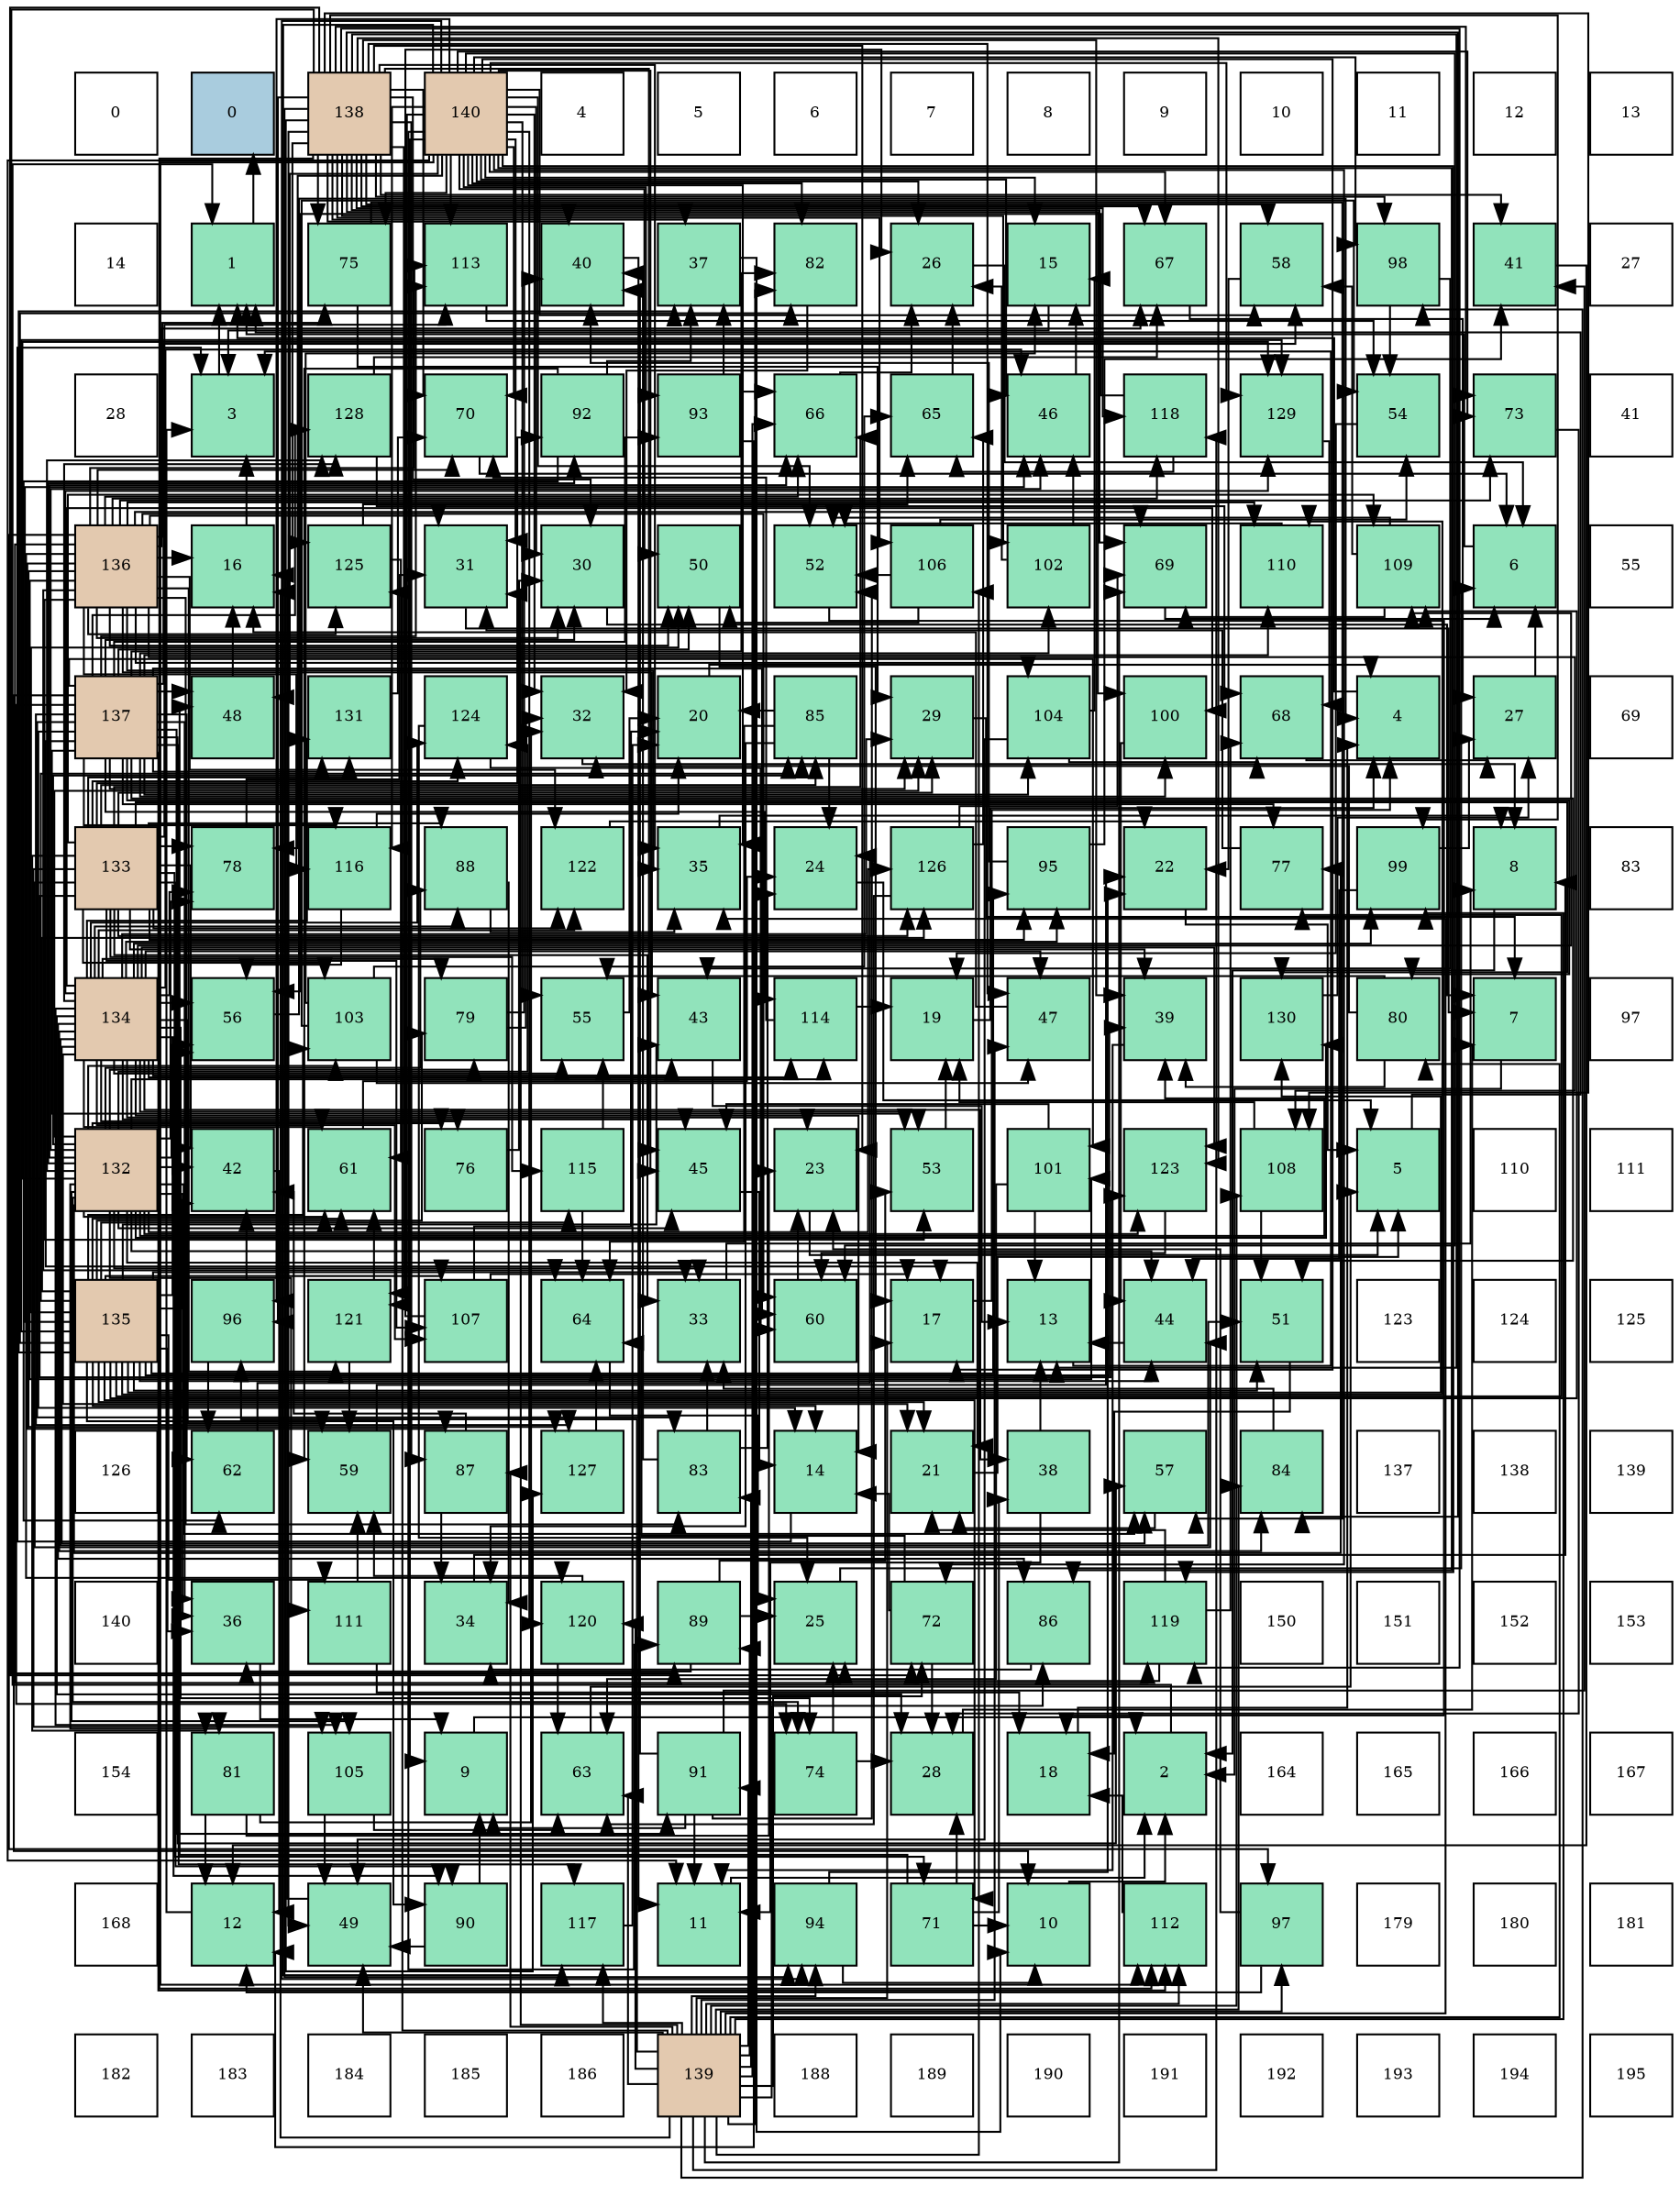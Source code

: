 digraph layout{
 rankdir=TB;
 splines=ortho;
 node [style=filled shape=square fixedsize=true width=0.6];
0[label="0", fontsize=8, fillcolor="#ffffff"];
1[label="0", fontsize=8, fillcolor="#a9ccde"];
2[label="138", fontsize=8, fillcolor="#e3c9af"];
3[label="140", fontsize=8, fillcolor="#e3c9af"];
4[label="4", fontsize=8, fillcolor="#ffffff"];
5[label="5", fontsize=8, fillcolor="#ffffff"];
6[label="6", fontsize=8, fillcolor="#ffffff"];
7[label="7", fontsize=8, fillcolor="#ffffff"];
8[label="8", fontsize=8, fillcolor="#ffffff"];
9[label="9", fontsize=8, fillcolor="#ffffff"];
10[label="10", fontsize=8, fillcolor="#ffffff"];
11[label="11", fontsize=8, fillcolor="#ffffff"];
12[label="12", fontsize=8, fillcolor="#ffffff"];
13[label="13", fontsize=8, fillcolor="#ffffff"];
14[label="14", fontsize=8, fillcolor="#ffffff"];
15[label="1", fontsize=8, fillcolor="#91e3bb"];
16[label="75", fontsize=8, fillcolor="#91e3bb"];
17[label="113", fontsize=8, fillcolor="#91e3bb"];
18[label="40", fontsize=8, fillcolor="#91e3bb"];
19[label="37", fontsize=8, fillcolor="#91e3bb"];
20[label="82", fontsize=8, fillcolor="#91e3bb"];
21[label="26", fontsize=8, fillcolor="#91e3bb"];
22[label="15", fontsize=8, fillcolor="#91e3bb"];
23[label="67", fontsize=8, fillcolor="#91e3bb"];
24[label="58", fontsize=8, fillcolor="#91e3bb"];
25[label="98", fontsize=8, fillcolor="#91e3bb"];
26[label="41", fontsize=8, fillcolor="#91e3bb"];
27[label="27", fontsize=8, fillcolor="#ffffff"];
28[label="28", fontsize=8, fillcolor="#ffffff"];
29[label="3", fontsize=8, fillcolor="#91e3bb"];
30[label="128", fontsize=8, fillcolor="#91e3bb"];
31[label="70", fontsize=8, fillcolor="#91e3bb"];
32[label="92", fontsize=8, fillcolor="#91e3bb"];
33[label="93", fontsize=8, fillcolor="#91e3bb"];
34[label="66", fontsize=8, fillcolor="#91e3bb"];
35[label="65", fontsize=8, fillcolor="#91e3bb"];
36[label="46", fontsize=8, fillcolor="#91e3bb"];
37[label="118", fontsize=8, fillcolor="#91e3bb"];
38[label="129", fontsize=8, fillcolor="#91e3bb"];
39[label="54", fontsize=8, fillcolor="#91e3bb"];
40[label="73", fontsize=8, fillcolor="#91e3bb"];
41[label="41", fontsize=8, fillcolor="#ffffff"];
42[label="136", fontsize=8, fillcolor="#e3c9af"];
43[label="16", fontsize=8, fillcolor="#91e3bb"];
44[label="125", fontsize=8, fillcolor="#91e3bb"];
45[label="31", fontsize=8, fillcolor="#91e3bb"];
46[label="30", fontsize=8, fillcolor="#91e3bb"];
47[label="50", fontsize=8, fillcolor="#91e3bb"];
48[label="52", fontsize=8, fillcolor="#91e3bb"];
49[label="106", fontsize=8, fillcolor="#91e3bb"];
50[label="102", fontsize=8, fillcolor="#91e3bb"];
51[label="69", fontsize=8, fillcolor="#91e3bb"];
52[label="110", fontsize=8, fillcolor="#91e3bb"];
53[label="109", fontsize=8, fillcolor="#91e3bb"];
54[label="6", fontsize=8, fillcolor="#91e3bb"];
55[label="55", fontsize=8, fillcolor="#ffffff"];
56[label="137", fontsize=8, fillcolor="#e3c9af"];
57[label="48", fontsize=8, fillcolor="#91e3bb"];
58[label="131", fontsize=8, fillcolor="#91e3bb"];
59[label="124", fontsize=8, fillcolor="#91e3bb"];
60[label="32", fontsize=8, fillcolor="#91e3bb"];
61[label="20", fontsize=8, fillcolor="#91e3bb"];
62[label="85", fontsize=8, fillcolor="#91e3bb"];
63[label="29", fontsize=8, fillcolor="#91e3bb"];
64[label="104", fontsize=8, fillcolor="#91e3bb"];
65[label="100", fontsize=8, fillcolor="#91e3bb"];
66[label="68", fontsize=8, fillcolor="#91e3bb"];
67[label="4", fontsize=8, fillcolor="#91e3bb"];
68[label="27", fontsize=8, fillcolor="#91e3bb"];
69[label="69", fontsize=8, fillcolor="#ffffff"];
70[label="133", fontsize=8, fillcolor="#e3c9af"];
71[label="78", fontsize=8, fillcolor="#91e3bb"];
72[label="116", fontsize=8, fillcolor="#91e3bb"];
73[label="88", fontsize=8, fillcolor="#91e3bb"];
74[label="122", fontsize=8, fillcolor="#91e3bb"];
75[label="35", fontsize=8, fillcolor="#91e3bb"];
76[label="24", fontsize=8, fillcolor="#91e3bb"];
77[label="126", fontsize=8, fillcolor="#91e3bb"];
78[label="95", fontsize=8, fillcolor="#91e3bb"];
79[label="22", fontsize=8, fillcolor="#91e3bb"];
80[label="77", fontsize=8, fillcolor="#91e3bb"];
81[label="99", fontsize=8, fillcolor="#91e3bb"];
82[label="8", fontsize=8, fillcolor="#91e3bb"];
83[label="83", fontsize=8, fillcolor="#ffffff"];
84[label="134", fontsize=8, fillcolor="#e3c9af"];
85[label="56", fontsize=8, fillcolor="#91e3bb"];
86[label="103", fontsize=8, fillcolor="#91e3bb"];
87[label="79", fontsize=8, fillcolor="#91e3bb"];
88[label="55", fontsize=8, fillcolor="#91e3bb"];
89[label="43", fontsize=8, fillcolor="#91e3bb"];
90[label="114", fontsize=8, fillcolor="#91e3bb"];
91[label="19", fontsize=8, fillcolor="#91e3bb"];
92[label="47", fontsize=8, fillcolor="#91e3bb"];
93[label="39", fontsize=8, fillcolor="#91e3bb"];
94[label="130", fontsize=8, fillcolor="#91e3bb"];
95[label="80", fontsize=8, fillcolor="#91e3bb"];
96[label="7", fontsize=8, fillcolor="#91e3bb"];
97[label="97", fontsize=8, fillcolor="#ffffff"];
98[label="132", fontsize=8, fillcolor="#e3c9af"];
99[label="42", fontsize=8, fillcolor="#91e3bb"];
100[label="61", fontsize=8, fillcolor="#91e3bb"];
101[label="76", fontsize=8, fillcolor="#91e3bb"];
102[label="115", fontsize=8, fillcolor="#91e3bb"];
103[label="45", fontsize=8, fillcolor="#91e3bb"];
104[label="23", fontsize=8, fillcolor="#91e3bb"];
105[label="53", fontsize=8, fillcolor="#91e3bb"];
106[label="101", fontsize=8, fillcolor="#91e3bb"];
107[label="123", fontsize=8, fillcolor="#91e3bb"];
108[label="108", fontsize=8, fillcolor="#91e3bb"];
109[label="5", fontsize=8, fillcolor="#91e3bb"];
110[label="110", fontsize=8, fillcolor="#ffffff"];
111[label="111", fontsize=8, fillcolor="#ffffff"];
112[label="135", fontsize=8, fillcolor="#e3c9af"];
113[label="96", fontsize=8, fillcolor="#91e3bb"];
114[label="121", fontsize=8, fillcolor="#91e3bb"];
115[label="107", fontsize=8, fillcolor="#91e3bb"];
116[label="64", fontsize=8, fillcolor="#91e3bb"];
117[label="33", fontsize=8, fillcolor="#91e3bb"];
118[label="60", fontsize=8, fillcolor="#91e3bb"];
119[label="17", fontsize=8, fillcolor="#91e3bb"];
120[label="13", fontsize=8, fillcolor="#91e3bb"];
121[label="44", fontsize=8, fillcolor="#91e3bb"];
122[label="51", fontsize=8, fillcolor="#91e3bb"];
123[label="123", fontsize=8, fillcolor="#ffffff"];
124[label="124", fontsize=8, fillcolor="#ffffff"];
125[label="125", fontsize=8, fillcolor="#ffffff"];
126[label="126", fontsize=8, fillcolor="#ffffff"];
127[label="62", fontsize=8, fillcolor="#91e3bb"];
128[label="59", fontsize=8, fillcolor="#91e3bb"];
129[label="87", fontsize=8, fillcolor="#91e3bb"];
130[label="127", fontsize=8, fillcolor="#91e3bb"];
131[label="83", fontsize=8, fillcolor="#91e3bb"];
132[label="14", fontsize=8, fillcolor="#91e3bb"];
133[label="21", fontsize=8, fillcolor="#91e3bb"];
134[label="38", fontsize=8, fillcolor="#91e3bb"];
135[label="57", fontsize=8, fillcolor="#91e3bb"];
136[label="84", fontsize=8, fillcolor="#91e3bb"];
137[label="137", fontsize=8, fillcolor="#ffffff"];
138[label="138", fontsize=8, fillcolor="#ffffff"];
139[label="139", fontsize=8, fillcolor="#ffffff"];
140[label="140", fontsize=8, fillcolor="#ffffff"];
141[label="36", fontsize=8, fillcolor="#91e3bb"];
142[label="111", fontsize=8, fillcolor="#91e3bb"];
143[label="34", fontsize=8, fillcolor="#91e3bb"];
144[label="120", fontsize=8, fillcolor="#91e3bb"];
145[label="89", fontsize=8, fillcolor="#91e3bb"];
146[label="25", fontsize=8, fillcolor="#91e3bb"];
147[label="72", fontsize=8, fillcolor="#91e3bb"];
148[label="86", fontsize=8, fillcolor="#91e3bb"];
149[label="119", fontsize=8, fillcolor="#91e3bb"];
150[label="150", fontsize=8, fillcolor="#ffffff"];
151[label="151", fontsize=8, fillcolor="#ffffff"];
152[label="152", fontsize=8, fillcolor="#ffffff"];
153[label="153", fontsize=8, fillcolor="#ffffff"];
154[label="154", fontsize=8, fillcolor="#ffffff"];
155[label="81", fontsize=8, fillcolor="#91e3bb"];
156[label="105", fontsize=8, fillcolor="#91e3bb"];
157[label="9", fontsize=8, fillcolor="#91e3bb"];
158[label="63", fontsize=8, fillcolor="#91e3bb"];
159[label="91", fontsize=8, fillcolor="#91e3bb"];
160[label="74", fontsize=8, fillcolor="#91e3bb"];
161[label="28", fontsize=8, fillcolor="#91e3bb"];
162[label="18", fontsize=8, fillcolor="#91e3bb"];
163[label="2", fontsize=8, fillcolor="#91e3bb"];
164[label="164", fontsize=8, fillcolor="#ffffff"];
165[label="165", fontsize=8, fillcolor="#ffffff"];
166[label="166", fontsize=8, fillcolor="#ffffff"];
167[label="167", fontsize=8, fillcolor="#ffffff"];
168[label="168", fontsize=8, fillcolor="#ffffff"];
169[label="12", fontsize=8, fillcolor="#91e3bb"];
170[label="49", fontsize=8, fillcolor="#91e3bb"];
171[label="90", fontsize=8, fillcolor="#91e3bb"];
172[label="117", fontsize=8, fillcolor="#91e3bb"];
173[label="11", fontsize=8, fillcolor="#91e3bb"];
174[label="94", fontsize=8, fillcolor="#91e3bb"];
175[label="71", fontsize=8, fillcolor="#91e3bb"];
176[label="10", fontsize=8, fillcolor="#91e3bb"];
177[label="112", fontsize=8, fillcolor="#91e3bb"];
178[label="97", fontsize=8, fillcolor="#91e3bb"];
179[label="179", fontsize=8, fillcolor="#ffffff"];
180[label="180", fontsize=8, fillcolor="#ffffff"];
181[label="181", fontsize=8, fillcolor="#ffffff"];
182[label="182", fontsize=8, fillcolor="#ffffff"];
183[label="183", fontsize=8, fillcolor="#ffffff"];
184[label="184", fontsize=8, fillcolor="#ffffff"];
185[label="185", fontsize=8, fillcolor="#ffffff"];
186[label="186", fontsize=8, fillcolor="#ffffff"];
187[label="139", fontsize=8, fillcolor="#e3c9af"];
188[label="188", fontsize=8, fillcolor="#ffffff"];
189[label="189", fontsize=8, fillcolor="#ffffff"];
190[label="190", fontsize=8, fillcolor="#ffffff"];
191[label="191", fontsize=8, fillcolor="#ffffff"];
192[label="192", fontsize=8, fillcolor="#ffffff"];
193[label="193", fontsize=8, fillcolor="#ffffff"];
194[label="194", fontsize=8, fillcolor="#ffffff"];
195[label="195", fontsize=8, fillcolor="#ffffff"];
edge [constraint=false, style=vis];15 -> 1;
163 -> 15;
29 -> 15;
67 -> 15;
109 -> 15;
54 -> 15;
96 -> 163;
82 -> 163;
157 -> 163;
176 -> 163;
173 -> 163;
169 -> 29;
120 -> 29;
132 -> 29;
22 -> 29;
43 -> 29;
119 -> 67;
162 -> 67;
91 -> 67;
61 -> 67;
133 -> 109;
79 -> 109;
104 -> 109;
76 -> 109;
146 -> 54;
21 -> 54;
68 -> 54;
161 -> 96;
63 -> 96;
46 -> 96;
45 -> 96;
60 -> 82;
117 -> 82;
143 -> 82;
75 -> 82;
141 -> 157;
19 -> 176;
134 -> 173;
134 -> 120;
93 -> 173;
18 -> 173;
26 -> 169;
99 -> 169;
89 -> 120;
121 -> 120;
103 -> 132;
36 -> 22;
92 -> 43;
57 -> 43;
170 -> 43;
47 -> 119;
122 -> 162;
48 -> 162;
105 -> 91;
39 -> 91;
88 -> 61;
85 -> 67;
135 -> 133;
24 -> 79;
128 -> 79;
118 -> 104;
100 -> 76;
127 -> 76;
158 -> 109;
116 -> 146;
35 -> 21;
34 -> 21;
23 -> 68;
66 -> 68;
51 -> 54;
31 -> 54;
175 -> 176;
175 -> 161;
175 -> 134;
175 -> 57;
147 -> 132;
147 -> 161;
147 -> 116;
40 -> 161;
160 -> 146;
160 -> 161;
16 -> 63;
16 -> 135;
101 -> 46;
80 -> 45;
71 -> 45;
87 -> 60;
87 -> 18;
95 -> 60;
95 -> 93;
95 -> 88;
155 -> 169;
155 -> 104;
155 -> 60;
20 -> 60;
131 -> 76;
131 -> 117;
131 -> 18;
136 -> 117;
62 -> 61;
62 -> 76;
62 -> 143;
62 -> 116;
148 -> 143;
129 -> 143;
129 -> 99;
73 -> 143;
73 -> 75;
145 -> 146;
145 -> 141;
145 -> 105;
171 -> 157;
171 -> 170;
159 -> 157;
159 -> 173;
159 -> 18;
159 -> 26;
159 -> 48;
32 -> 19;
32 -> 128;
32 -> 127;
33 -> 169;
33 -> 19;
33 -> 34;
174 -> 176;
174 -> 79;
78 -> 18;
78 -> 26;
113 -> 99;
113 -> 127;
178 -> 169;
178 -> 104;
25 -> 89;
25 -> 39;
81 -> 68;
81 -> 121;
65 -> 121;
106 -> 120;
106 -> 103;
106 -> 158;
50 -> 21;
50 -> 36;
86 -> 22;
86 -> 92;
86 -> 39;
86 -> 35;
64 -> 22;
64 -> 170;
64 -> 66;
156 -> 170;
156 -> 158;
49 -> 47;
49 -> 48;
49 -> 39;
115 -> 119;
115 -> 61;
115 -> 21;
108 -> 91;
108 -> 122;
53 -> 48;
53 -> 24;
53 -> 51;
52 -> 48;
142 -> 162;
142 -> 128;
177 -> 162;
17 -> 39;
90 -> 91;
90 -> 31;
102 -> 88;
102 -> 116;
72 -> 61;
72 -> 85;
172 -> 61;
37 -> 85;
37 -> 35;
149 -> 133;
149 -> 146;
149 -> 66;
144 -> 128;
144 -> 158;
114 -> 128;
114 -> 100;
74 -> 79;
107 -> 118;
59 -> 146;
59 -> 118;
44 -> 100;
44 -> 35;
77 -> 158;
77 -> 35;
77 -> 51;
130 -> 116;
30 -> 23;
30 -> 66;
38 -> 66;
94 -> 68;
58 -> 31;
98 -> 133;
98 -> 63;
98 -> 117;
98 -> 141;
98 -> 93;
98 -> 99;
98 -> 121;
98 -> 103;
98 -> 36;
98 -> 85;
98 -> 135;
98 -> 100;
98 -> 34;
98 -> 160;
98 -> 101;
98 -> 80;
98 -> 71;
98 -> 87;
98 -> 155;
98 -> 62;
98 -> 73;
98 -> 32;
98 -> 86;
98 -> 156;
98 -> 142;
98 -> 90;
98 -> 107;
98 -> 59;
98 -> 77;
98 -> 30;
98 -> 38;
98 -> 94;
70 -> 63;
70 -> 117;
70 -> 93;
70 -> 99;
70 -> 121;
70 -> 34;
70 -> 175;
70 -> 71;
70 -> 155;
70 -> 62;
70 -> 73;
70 -> 171;
70 -> 32;
70 -> 78;
70 -> 86;
70 -> 156;
70 -> 115;
70 -> 53;
70 -> 17;
70 -> 102;
70 -> 74;
70 -> 107;
70 -> 59;
70 -> 77;
70 -> 94;
70 -> 58;
84 -> 132;
84 -> 133;
84 -> 104;
84 -> 161;
84 -> 63;
84 -> 134;
84 -> 89;
84 -> 103;
84 -> 36;
84 -> 92;
84 -> 122;
84 -> 105;
84 -> 88;
84 -> 85;
84 -> 135;
84 -> 128;
84 -> 100;
84 -> 160;
84 -> 101;
84 -> 71;
84 -> 87;
84 -> 136;
84 -> 148;
84 -> 73;
84 -> 171;
84 -> 78;
84 -> 81;
84 -> 65;
84 -> 156;
84 -> 115;
84 -> 53;
84 -> 90;
84 -> 74;
84 -> 107;
84 -> 59;
84 -> 30;
84 -> 38;
84 -> 58;
112 -> 132;
112 -> 133;
112 -> 117;
112 -> 141;
112 -> 19;
112 -> 93;
112 -> 99;
112 -> 89;
112 -> 121;
112 -> 36;
112 -> 47;
112 -> 122;
112 -> 85;
112 -> 100;
112 -> 175;
112 -> 80;
112 -> 87;
112 -> 20;
112 -> 62;
112 -> 171;
112 -> 78;
112 -> 86;
112 -> 115;
112 -> 53;
112 -> 52;
112 -> 142;
112 -> 102;
112 -> 77;
112 -> 38;
112 -> 94;
42 -> 43;
42 -> 46;
42 -> 45;
42 -> 75;
42 -> 89;
42 -> 47;
42 -> 105;
42 -> 118;
42 -> 116;
42 -> 34;
42 -> 23;
42 -> 51;
42 -> 31;
42 -> 40;
42 -> 16;
42 -> 131;
42 -> 129;
42 -> 178;
42 -> 106;
42 -> 64;
42 -> 108;
42 -> 52;
42 -> 17;
42 -> 72;
42 -> 37;
42 -> 149;
42 -> 144;
42 -> 114;
42 -> 74;
42 -> 44;
42 -> 130;
56 -> 176;
56 -> 132;
56 -> 119;
56 -> 63;
56 -> 46;
56 -> 141;
56 -> 57;
56 -> 47;
56 -> 122;
56 -> 105;
56 -> 135;
56 -> 24;
56 -> 118;
56 -> 127;
56 -> 160;
56 -> 80;
56 -> 95;
56 -> 20;
56 -> 131;
56 -> 159;
56 -> 33;
56 -> 65;
56 -> 106;
56 -> 50;
56 -> 64;
56 -> 52;
56 -> 177;
56 -> 17;
56 -> 90;
56 -> 72;
56 -> 172;
56 -> 130;
56 -> 30;
56 -> 58;
2 -> 120;
2 -> 104;
2 -> 46;
2 -> 75;
2 -> 19;
2 -> 93;
2 -> 18;
2 -> 26;
2 -> 103;
2 -> 92;
2 -> 170;
2 -> 24;
2 -> 23;
2 -> 51;
2 -> 31;
2 -> 147;
2 -> 40;
2 -> 16;
2 -> 136;
2 -> 129;
2 -> 145;
2 -> 174;
2 -> 113;
2 -> 25;
2 -> 81;
2 -> 65;
2 -> 50;
2 -> 49;
2 -> 108;
2 -> 177;
2 -> 37;
2 -> 149;
2 -> 114;
2 -> 107;
2 -> 44;
2 -> 130;
187 -> 43;
187 -> 119;
187 -> 45;
187 -> 75;
187 -> 92;
187 -> 170;
187 -> 158;
187 -> 34;
187 -> 51;
187 -> 147;
187 -> 95;
187 -> 20;
187 -> 131;
187 -> 136;
187 -> 148;
187 -> 129;
187 -> 145;
187 -> 159;
187 -> 174;
187 -> 113;
187 -> 178;
187 -> 25;
187 -> 81;
187 -> 49;
187 -> 108;
187 -> 177;
187 -> 172;
187 -> 37;
187 -> 144;
187 -> 44;
3 -> 157;
3 -> 173;
3 -> 22;
3 -> 119;
3 -> 21;
3 -> 46;
3 -> 45;
3 -> 60;
3 -> 75;
3 -> 103;
3 -> 36;
3 -> 57;
3 -> 47;
3 -> 48;
3 -> 88;
3 -> 24;
3 -> 118;
3 -> 23;
3 -> 31;
3 -> 147;
3 -> 40;
3 -> 16;
3 -> 71;
3 -> 20;
3 -> 148;
3 -> 145;
3 -> 33;
3 -> 174;
3 -> 113;
3 -> 25;
3 -> 177;
3 -> 17;
3 -> 72;
3 -> 172;
3 -> 149;
3 -> 144;
3 -> 114;
3 -> 38;
edge [constraint=true, style=invis];
0 -> 14 -> 28 -> 42 -> 56 -> 70 -> 84 -> 98 -> 112 -> 126 -> 140 -> 154 -> 168 -> 182;
1 -> 15 -> 29 -> 43 -> 57 -> 71 -> 85 -> 99 -> 113 -> 127 -> 141 -> 155 -> 169 -> 183;
2 -> 16 -> 30 -> 44 -> 58 -> 72 -> 86 -> 100 -> 114 -> 128 -> 142 -> 156 -> 170 -> 184;
3 -> 17 -> 31 -> 45 -> 59 -> 73 -> 87 -> 101 -> 115 -> 129 -> 143 -> 157 -> 171 -> 185;
4 -> 18 -> 32 -> 46 -> 60 -> 74 -> 88 -> 102 -> 116 -> 130 -> 144 -> 158 -> 172 -> 186;
5 -> 19 -> 33 -> 47 -> 61 -> 75 -> 89 -> 103 -> 117 -> 131 -> 145 -> 159 -> 173 -> 187;
6 -> 20 -> 34 -> 48 -> 62 -> 76 -> 90 -> 104 -> 118 -> 132 -> 146 -> 160 -> 174 -> 188;
7 -> 21 -> 35 -> 49 -> 63 -> 77 -> 91 -> 105 -> 119 -> 133 -> 147 -> 161 -> 175 -> 189;
8 -> 22 -> 36 -> 50 -> 64 -> 78 -> 92 -> 106 -> 120 -> 134 -> 148 -> 162 -> 176 -> 190;
9 -> 23 -> 37 -> 51 -> 65 -> 79 -> 93 -> 107 -> 121 -> 135 -> 149 -> 163 -> 177 -> 191;
10 -> 24 -> 38 -> 52 -> 66 -> 80 -> 94 -> 108 -> 122 -> 136 -> 150 -> 164 -> 178 -> 192;
11 -> 25 -> 39 -> 53 -> 67 -> 81 -> 95 -> 109 -> 123 -> 137 -> 151 -> 165 -> 179 -> 193;
12 -> 26 -> 40 -> 54 -> 68 -> 82 -> 96 -> 110 -> 124 -> 138 -> 152 -> 166 -> 180 -> 194;
13 -> 27 -> 41 -> 55 -> 69 -> 83 -> 97 -> 111 -> 125 -> 139 -> 153 -> 167 -> 181 -> 195;
rank = same {0 -> 1 -> 2 -> 3 -> 4 -> 5 -> 6 -> 7 -> 8 -> 9 -> 10 -> 11 -> 12 -> 13};
rank = same {14 -> 15 -> 16 -> 17 -> 18 -> 19 -> 20 -> 21 -> 22 -> 23 -> 24 -> 25 -> 26 -> 27};
rank = same {28 -> 29 -> 30 -> 31 -> 32 -> 33 -> 34 -> 35 -> 36 -> 37 -> 38 -> 39 -> 40 -> 41};
rank = same {42 -> 43 -> 44 -> 45 -> 46 -> 47 -> 48 -> 49 -> 50 -> 51 -> 52 -> 53 -> 54 -> 55};
rank = same {56 -> 57 -> 58 -> 59 -> 60 -> 61 -> 62 -> 63 -> 64 -> 65 -> 66 -> 67 -> 68 -> 69};
rank = same {70 -> 71 -> 72 -> 73 -> 74 -> 75 -> 76 -> 77 -> 78 -> 79 -> 80 -> 81 -> 82 -> 83};
rank = same {84 -> 85 -> 86 -> 87 -> 88 -> 89 -> 90 -> 91 -> 92 -> 93 -> 94 -> 95 -> 96 -> 97};
rank = same {98 -> 99 -> 100 -> 101 -> 102 -> 103 -> 104 -> 105 -> 106 -> 107 -> 108 -> 109 -> 110 -> 111};
rank = same {112 -> 113 -> 114 -> 115 -> 116 -> 117 -> 118 -> 119 -> 120 -> 121 -> 122 -> 123 -> 124 -> 125};
rank = same {126 -> 127 -> 128 -> 129 -> 130 -> 131 -> 132 -> 133 -> 134 -> 135 -> 136 -> 137 -> 138 -> 139};
rank = same {140 -> 141 -> 142 -> 143 -> 144 -> 145 -> 146 -> 147 -> 148 -> 149 -> 150 -> 151 -> 152 -> 153};
rank = same {154 -> 155 -> 156 -> 157 -> 158 -> 159 -> 160 -> 161 -> 162 -> 163 -> 164 -> 165 -> 166 -> 167};
rank = same {168 -> 169 -> 170 -> 171 -> 172 -> 173 -> 174 -> 175 -> 176 -> 177 -> 178 -> 179 -> 180 -> 181};
rank = same {182 -> 183 -> 184 -> 185 -> 186 -> 187 -> 188 -> 189 -> 190 -> 191 -> 192 -> 193 -> 194 -> 195};
}